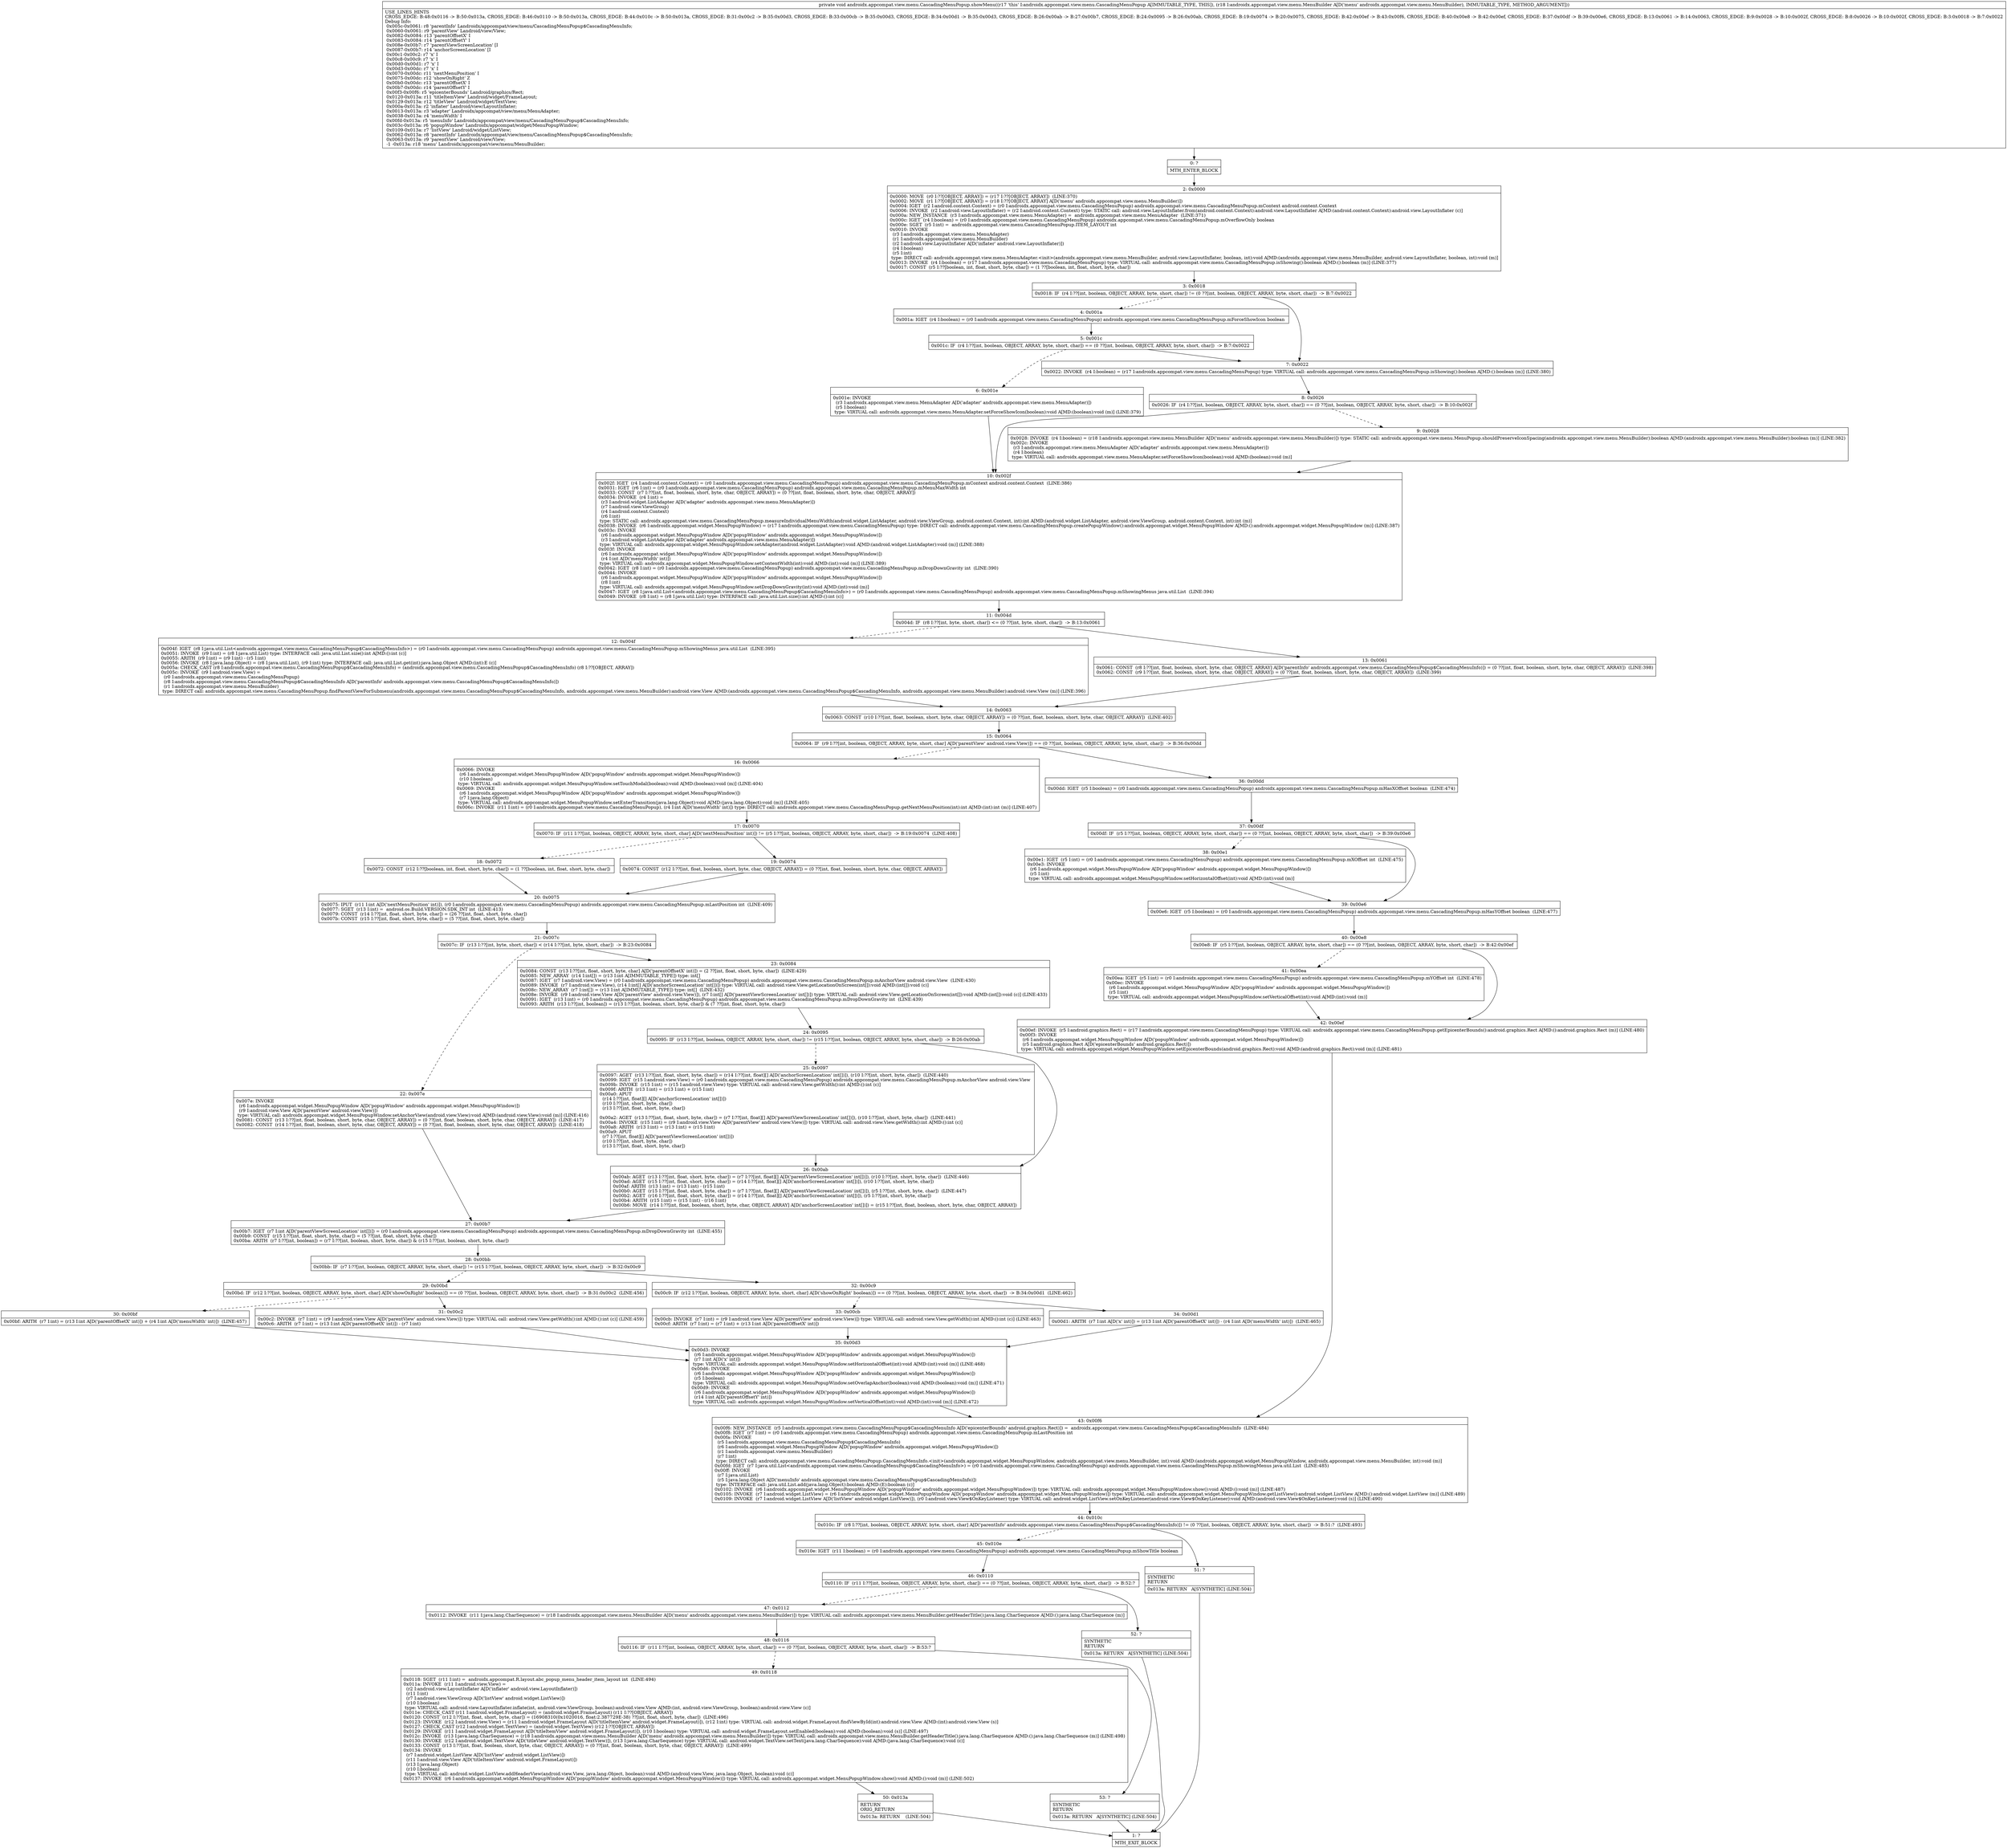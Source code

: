 digraph "CFG forandroidx.appcompat.view.menu.CascadingMenuPopup.showMenu(Landroidx\/appcompat\/view\/menu\/MenuBuilder;)V" {
Node_0 [shape=record,label="{0\:\ ?|MTH_ENTER_BLOCK\l}"];
Node_2 [shape=record,label="{2\:\ 0x0000|0x0000: MOVE  (r0 I:??[OBJECT, ARRAY]) = (r17 I:??[OBJECT, ARRAY])  (LINE:370)\l0x0002: MOVE  (r1 I:??[OBJECT, ARRAY]) = (r18 I:??[OBJECT, ARRAY] A[D('menu' androidx.appcompat.view.menu.MenuBuilder)]) \l0x0004: IGET  (r2 I:android.content.Context) = (r0 I:androidx.appcompat.view.menu.CascadingMenuPopup) androidx.appcompat.view.menu.CascadingMenuPopup.mContext android.content.Context \l0x0006: INVOKE  (r2 I:android.view.LayoutInflater) = (r2 I:android.content.Context) type: STATIC call: android.view.LayoutInflater.from(android.content.Context):android.view.LayoutInflater A[MD:(android.content.Context):android.view.LayoutInflater (c)]\l0x000a: NEW_INSTANCE  (r3 I:androidx.appcompat.view.menu.MenuAdapter) =  androidx.appcompat.view.menu.MenuAdapter  (LINE:371)\l0x000c: IGET  (r4 I:boolean) = (r0 I:androidx.appcompat.view.menu.CascadingMenuPopup) androidx.appcompat.view.menu.CascadingMenuPopup.mOverflowOnly boolean \l0x000e: SGET  (r5 I:int) =  androidx.appcompat.view.menu.CascadingMenuPopup.ITEM_LAYOUT int \l0x0010: INVOKE  \l  (r3 I:androidx.appcompat.view.menu.MenuAdapter)\l  (r1 I:androidx.appcompat.view.menu.MenuBuilder)\l  (r2 I:android.view.LayoutInflater A[D('inflater' android.view.LayoutInflater)])\l  (r4 I:boolean)\l  (r5 I:int)\l type: DIRECT call: androidx.appcompat.view.menu.MenuAdapter.\<init\>(androidx.appcompat.view.menu.MenuBuilder, android.view.LayoutInflater, boolean, int):void A[MD:(androidx.appcompat.view.menu.MenuBuilder, android.view.LayoutInflater, boolean, int):void (m)]\l0x0013: INVOKE  (r4 I:boolean) = (r17 I:androidx.appcompat.view.menu.CascadingMenuPopup) type: VIRTUAL call: androidx.appcompat.view.menu.CascadingMenuPopup.isShowing():boolean A[MD:():boolean (m)] (LINE:377)\l0x0017: CONST  (r5 I:??[boolean, int, float, short, byte, char]) = (1 ??[boolean, int, float, short, byte, char]) \l}"];
Node_3 [shape=record,label="{3\:\ 0x0018|0x0018: IF  (r4 I:??[int, boolean, OBJECT, ARRAY, byte, short, char]) != (0 ??[int, boolean, OBJECT, ARRAY, byte, short, char])  \-\> B:7:0x0022 \l}"];
Node_4 [shape=record,label="{4\:\ 0x001a|0x001a: IGET  (r4 I:boolean) = (r0 I:androidx.appcompat.view.menu.CascadingMenuPopup) androidx.appcompat.view.menu.CascadingMenuPopup.mForceShowIcon boolean \l}"];
Node_5 [shape=record,label="{5\:\ 0x001c|0x001c: IF  (r4 I:??[int, boolean, OBJECT, ARRAY, byte, short, char]) == (0 ??[int, boolean, OBJECT, ARRAY, byte, short, char])  \-\> B:7:0x0022 \l}"];
Node_6 [shape=record,label="{6\:\ 0x001e|0x001e: INVOKE  \l  (r3 I:androidx.appcompat.view.menu.MenuAdapter A[D('adapter' androidx.appcompat.view.menu.MenuAdapter)])\l  (r5 I:boolean)\l type: VIRTUAL call: androidx.appcompat.view.menu.MenuAdapter.setForceShowIcon(boolean):void A[MD:(boolean):void (m)] (LINE:379)\l}"];
Node_10 [shape=record,label="{10\:\ 0x002f|0x002f: IGET  (r4 I:android.content.Context) = (r0 I:androidx.appcompat.view.menu.CascadingMenuPopup) androidx.appcompat.view.menu.CascadingMenuPopup.mContext android.content.Context  (LINE:386)\l0x0031: IGET  (r6 I:int) = (r0 I:androidx.appcompat.view.menu.CascadingMenuPopup) androidx.appcompat.view.menu.CascadingMenuPopup.mMenuMaxWidth int \l0x0033: CONST  (r7 I:??[int, float, boolean, short, byte, char, OBJECT, ARRAY]) = (0 ??[int, float, boolean, short, byte, char, OBJECT, ARRAY]) \l0x0034: INVOKE  (r4 I:int) = \l  (r3 I:android.widget.ListAdapter A[D('adapter' androidx.appcompat.view.menu.MenuAdapter)])\l  (r7 I:android.view.ViewGroup)\l  (r4 I:android.content.Context)\l  (r6 I:int)\l type: STATIC call: androidx.appcompat.view.menu.CascadingMenuPopup.measureIndividualMenuWidth(android.widget.ListAdapter, android.view.ViewGroup, android.content.Context, int):int A[MD:(android.widget.ListAdapter, android.view.ViewGroup, android.content.Context, int):int (m)]\l0x0038: INVOKE  (r6 I:androidx.appcompat.widget.MenuPopupWindow) = (r17 I:androidx.appcompat.view.menu.CascadingMenuPopup) type: DIRECT call: androidx.appcompat.view.menu.CascadingMenuPopup.createPopupWindow():androidx.appcompat.widget.MenuPopupWindow A[MD:():androidx.appcompat.widget.MenuPopupWindow (m)] (LINE:387)\l0x003c: INVOKE  \l  (r6 I:androidx.appcompat.widget.MenuPopupWindow A[D('popupWindow' androidx.appcompat.widget.MenuPopupWindow)])\l  (r3 I:android.widget.ListAdapter A[D('adapter' androidx.appcompat.view.menu.MenuAdapter)])\l type: VIRTUAL call: androidx.appcompat.widget.MenuPopupWindow.setAdapter(android.widget.ListAdapter):void A[MD:(android.widget.ListAdapter):void (m)] (LINE:388)\l0x003f: INVOKE  \l  (r6 I:androidx.appcompat.widget.MenuPopupWindow A[D('popupWindow' androidx.appcompat.widget.MenuPopupWindow)])\l  (r4 I:int A[D('menuWidth' int)])\l type: VIRTUAL call: androidx.appcompat.widget.MenuPopupWindow.setContentWidth(int):void A[MD:(int):void (m)] (LINE:389)\l0x0042: IGET  (r8 I:int) = (r0 I:androidx.appcompat.view.menu.CascadingMenuPopup) androidx.appcompat.view.menu.CascadingMenuPopup.mDropDownGravity int  (LINE:390)\l0x0044: INVOKE  \l  (r6 I:androidx.appcompat.widget.MenuPopupWindow A[D('popupWindow' androidx.appcompat.widget.MenuPopupWindow)])\l  (r8 I:int)\l type: VIRTUAL call: androidx.appcompat.widget.MenuPopupWindow.setDropDownGravity(int):void A[MD:(int):void (m)]\l0x0047: IGET  (r8 I:java.util.List\<androidx.appcompat.view.menu.CascadingMenuPopup$CascadingMenuInfo\>) = (r0 I:androidx.appcompat.view.menu.CascadingMenuPopup) androidx.appcompat.view.menu.CascadingMenuPopup.mShowingMenus java.util.List  (LINE:394)\l0x0049: INVOKE  (r8 I:int) = (r8 I:java.util.List) type: INTERFACE call: java.util.List.size():int A[MD:():int (c)]\l}"];
Node_11 [shape=record,label="{11\:\ 0x004d|0x004d: IF  (r8 I:??[int, byte, short, char]) \<= (0 ??[int, byte, short, char])  \-\> B:13:0x0061 \l}"];
Node_12 [shape=record,label="{12\:\ 0x004f|0x004f: IGET  (r8 I:java.util.List\<androidx.appcompat.view.menu.CascadingMenuPopup$CascadingMenuInfo\>) = (r0 I:androidx.appcompat.view.menu.CascadingMenuPopup) androidx.appcompat.view.menu.CascadingMenuPopup.mShowingMenus java.util.List  (LINE:395)\l0x0051: INVOKE  (r9 I:int) = (r8 I:java.util.List) type: INTERFACE call: java.util.List.size():int A[MD:():int (c)]\l0x0055: ARITH  (r9 I:int) = (r9 I:int) \- (r5 I:int) \l0x0056: INVOKE  (r8 I:java.lang.Object) = (r8 I:java.util.List), (r9 I:int) type: INTERFACE call: java.util.List.get(int):java.lang.Object A[MD:(int):E (c)]\l0x005a: CHECK_CAST (r8 I:androidx.appcompat.view.menu.CascadingMenuPopup$CascadingMenuInfo) = (androidx.appcompat.view.menu.CascadingMenuPopup$CascadingMenuInfo) (r8 I:??[OBJECT, ARRAY]) \l0x005c: INVOKE  (r9 I:android.view.View) = \l  (r0 I:androidx.appcompat.view.menu.CascadingMenuPopup)\l  (r8 I:androidx.appcompat.view.menu.CascadingMenuPopup$CascadingMenuInfo A[D('parentInfo' androidx.appcompat.view.menu.CascadingMenuPopup$CascadingMenuInfo)])\l  (r1 I:androidx.appcompat.view.menu.MenuBuilder)\l type: DIRECT call: androidx.appcompat.view.menu.CascadingMenuPopup.findParentViewForSubmenu(androidx.appcompat.view.menu.CascadingMenuPopup$CascadingMenuInfo, androidx.appcompat.view.menu.MenuBuilder):android.view.View A[MD:(androidx.appcompat.view.menu.CascadingMenuPopup$CascadingMenuInfo, androidx.appcompat.view.menu.MenuBuilder):android.view.View (m)] (LINE:396)\l}"];
Node_14 [shape=record,label="{14\:\ 0x0063|0x0063: CONST  (r10 I:??[int, float, boolean, short, byte, char, OBJECT, ARRAY]) = (0 ??[int, float, boolean, short, byte, char, OBJECT, ARRAY])  (LINE:402)\l}"];
Node_15 [shape=record,label="{15\:\ 0x0064|0x0064: IF  (r9 I:??[int, boolean, OBJECT, ARRAY, byte, short, char] A[D('parentView' android.view.View)]) == (0 ??[int, boolean, OBJECT, ARRAY, byte, short, char])  \-\> B:36:0x00dd \l}"];
Node_16 [shape=record,label="{16\:\ 0x0066|0x0066: INVOKE  \l  (r6 I:androidx.appcompat.widget.MenuPopupWindow A[D('popupWindow' androidx.appcompat.widget.MenuPopupWindow)])\l  (r10 I:boolean)\l type: VIRTUAL call: androidx.appcompat.widget.MenuPopupWindow.setTouchModal(boolean):void A[MD:(boolean):void (m)] (LINE:404)\l0x0069: INVOKE  \l  (r6 I:androidx.appcompat.widget.MenuPopupWindow A[D('popupWindow' androidx.appcompat.widget.MenuPopupWindow)])\l  (r7 I:java.lang.Object)\l type: VIRTUAL call: androidx.appcompat.widget.MenuPopupWindow.setEnterTransition(java.lang.Object):void A[MD:(java.lang.Object):void (m)] (LINE:405)\l0x006c: INVOKE  (r11 I:int) = (r0 I:androidx.appcompat.view.menu.CascadingMenuPopup), (r4 I:int A[D('menuWidth' int)]) type: DIRECT call: androidx.appcompat.view.menu.CascadingMenuPopup.getNextMenuPosition(int):int A[MD:(int):int (m)] (LINE:407)\l}"];
Node_17 [shape=record,label="{17\:\ 0x0070|0x0070: IF  (r11 I:??[int, boolean, OBJECT, ARRAY, byte, short, char] A[D('nextMenuPosition' int)]) != (r5 I:??[int, boolean, OBJECT, ARRAY, byte, short, char])  \-\> B:19:0x0074  (LINE:408)\l}"];
Node_18 [shape=record,label="{18\:\ 0x0072|0x0072: CONST  (r12 I:??[boolean, int, float, short, byte, char]) = (1 ??[boolean, int, float, short, byte, char]) \l}"];
Node_20 [shape=record,label="{20\:\ 0x0075|0x0075: IPUT  (r11 I:int A[D('nextMenuPosition' int)]), (r0 I:androidx.appcompat.view.menu.CascadingMenuPopup) androidx.appcompat.view.menu.CascadingMenuPopup.mLastPosition int  (LINE:409)\l0x0077: SGET  (r13 I:int) =  android.os.Build.VERSION.SDK_INT int  (LINE:413)\l0x0079: CONST  (r14 I:??[int, float, short, byte, char]) = (26 ??[int, float, short, byte, char]) \l0x007b: CONST  (r15 I:??[int, float, short, byte, char]) = (5 ??[int, float, short, byte, char]) \l}"];
Node_21 [shape=record,label="{21\:\ 0x007c|0x007c: IF  (r13 I:??[int, byte, short, char]) \< (r14 I:??[int, byte, short, char])  \-\> B:23:0x0084 \l}"];
Node_22 [shape=record,label="{22\:\ 0x007e|0x007e: INVOKE  \l  (r6 I:androidx.appcompat.widget.MenuPopupWindow A[D('popupWindow' androidx.appcompat.widget.MenuPopupWindow)])\l  (r9 I:android.view.View A[D('parentView' android.view.View)])\l type: VIRTUAL call: androidx.appcompat.widget.MenuPopupWindow.setAnchorView(android.view.View):void A[MD:(android.view.View):void (m)] (LINE:416)\l0x0081: CONST  (r13 I:??[int, float, boolean, short, byte, char, OBJECT, ARRAY]) = (0 ??[int, float, boolean, short, byte, char, OBJECT, ARRAY])  (LINE:417)\l0x0082: CONST  (r14 I:??[int, float, boolean, short, byte, char, OBJECT, ARRAY]) = (0 ??[int, float, boolean, short, byte, char, OBJECT, ARRAY])  (LINE:418)\l}"];
Node_27 [shape=record,label="{27\:\ 0x00b7|0x00b7: IGET  (r7 I:int A[D('parentViewScreenLocation' int[])]) = (r0 I:androidx.appcompat.view.menu.CascadingMenuPopup) androidx.appcompat.view.menu.CascadingMenuPopup.mDropDownGravity int  (LINE:455)\l0x00b9: CONST  (r15 I:??[int, float, short, byte, char]) = (5 ??[int, float, short, byte, char]) \l0x00ba: ARITH  (r7 I:??[int, boolean]) = (r7 I:??[int, boolean, short, byte, char]) & (r15 I:??[int, boolean, short, byte, char]) \l}"];
Node_28 [shape=record,label="{28\:\ 0x00bb|0x00bb: IF  (r7 I:??[int, boolean, OBJECT, ARRAY, byte, short, char]) != (r15 I:??[int, boolean, OBJECT, ARRAY, byte, short, char])  \-\> B:32:0x00c9 \l}"];
Node_29 [shape=record,label="{29\:\ 0x00bd|0x00bd: IF  (r12 I:??[int, boolean, OBJECT, ARRAY, byte, short, char] A[D('showOnRight' boolean)]) == (0 ??[int, boolean, OBJECT, ARRAY, byte, short, char])  \-\> B:31:0x00c2  (LINE:456)\l}"];
Node_30 [shape=record,label="{30\:\ 0x00bf|0x00bf: ARITH  (r7 I:int) = (r13 I:int A[D('parentOffsetX' int)]) + (r4 I:int A[D('menuWidth' int)])  (LINE:457)\l}"];
Node_35 [shape=record,label="{35\:\ 0x00d3|0x00d3: INVOKE  \l  (r6 I:androidx.appcompat.widget.MenuPopupWindow A[D('popupWindow' androidx.appcompat.widget.MenuPopupWindow)])\l  (r7 I:int A[D('x' int)])\l type: VIRTUAL call: androidx.appcompat.widget.MenuPopupWindow.setHorizontalOffset(int):void A[MD:(int):void (m)] (LINE:468)\l0x00d6: INVOKE  \l  (r6 I:androidx.appcompat.widget.MenuPopupWindow A[D('popupWindow' androidx.appcompat.widget.MenuPopupWindow)])\l  (r5 I:boolean)\l type: VIRTUAL call: androidx.appcompat.widget.MenuPopupWindow.setOverlapAnchor(boolean):void A[MD:(boolean):void (m)] (LINE:471)\l0x00d9: INVOKE  \l  (r6 I:androidx.appcompat.widget.MenuPopupWindow A[D('popupWindow' androidx.appcompat.widget.MenuPopupWindow)])\l  (r14 I:int A[D('parentOffsetY' int)])\l type: VIRTUAL call: androidx.appcompat.widget.MenuPopupWindow.setVerticalOffset(int):void A[MD:(int):void (m)] (LINE:472)\l}"];
Node_43 [shape=record,label="{43\:\ 0x00f6|0x00f6: NEW_INSTANCE  (r5 I:androidx.appcompat.view.menu.CascadingMenuPopup$CascadingMenuInfo A[D('epicenterBounds' android.graphics.Rect)]) =  androidx.appcompat.view.menu.CascadingMenuPopup$CascadingMenuInfo  (LINE:484)\l0x00f8: IGET  (r7 I:int) = (r0 I:androidx.appcompat.view.menu.CascadingMenuPopup) androidx.appcompat.view.menu.CascadingMenuPopup.mLastPosition int \l0x00fa: INVOKE  \l  (r5 I:androidx.appcompat.view.menu.CascadingMenuPopup$CascadingMenuInfo)\l  (r6 I:androidx.appcompat.widget.MenuPopupWindow A[D('popupWindow' androidx.appcompat.widget.MenuPopupWindow)])\l  (r1 I:androidx.appcompat.view.menu.MenuBuilder)\l  (r7 I:int)\l type: DIRECT call: androidx.appcompat.view.menu.CascadingMenuPopup.CascadingMenuInfo.\<init\>(androidx.appcompat.widget.MenuPopupWindow, androidx.appcompat.view.menu.MenuBuilder, int):void A[MD:(androidx.appcompat.widget.MenuPopupWindow, androidx.appcompat.view.menu.MenuBuilder, int):void (m)]\l0x00fd: IGET  (r7 I:java.util.List\<androidx.appcompat.view.menu.CascadingMenuPopup$CascadingMenuInfo\>) = (r0 I:androidx.appcompat.view.menu.CascadingMenuPopup) androidx.appcompat.view.menu.CascadingMenuPopup.mShowingMenus java.util.List  (LINE:485)\l0x00ff: INVOKE  \l  (r7 I:java.util.List)\l  (r5 I:java.lang.Object A[D('menuInfo' androidx.appcompat.view.menu.CascadingMenuPopup$CascadingMenuInfo)])\l type: INTERFACE call: java.util.List.add(java.lang.Object):boolean A[MD:(E):boolean (c)]\l0x0102: INVOKE  (r6 I:androidx.appcompat.widget.MenuPopupWindow A[D('popupWindow' androidx.appcompat.widget.MenuPopupWindow)]) type: VIRTUAL call: androidx.appcompat.widget.MenuPopupWindow.show():void A[MD:():void (m)] (LINE:487)\l0x0105: INVOKE  (r7 I:android.widget.ListView) = (r6 I:androidx.appcompat.widget.MenuPopupWindow A[D('popupWindow' androidx.appcompat.widget.MenuPopupWindow)]) type: VIRTUAL call: androidx.appcompat.widget.MenuPopupWindow.getListView():android.widget.ListView A[MD:():android.widget.ListView (m)] (LINE:489)\l0x0109: INVOKE  (r7 I:android.widget.ListView A[D('listView' android.widget.ListView)]), (r0 I:android.view.View$OnKeyListener) type: VIRTUAL call: android.widget.ListView.setOnKeyListener(android.view.View$OnKeyListener):void A[MD:(android.view.View$OnKeyListener):void (s)] (LINE:490)\l}"];
Node_44 [shape=record,label="{44\:\ 0x010c|0x010c: IF  (r8 I:??[int, boolean, OBJECT, ARRAY, byte, short, char] A[D('parentInfo' androidx.appcompat.view.menu.CascadingMenuPopup$CascadingMenuInfo)]) != (0 ??[int, boolean, OBJECT, ARRAY, byte, short, char])  \-\> B:51:?  (LINE:493)\l}"];
Node_45 [shape=record,label="{45\:\ 0x010e|0x010e: IGET  (r11 I:boolean) = (r0 I:androidx.appcompat.view.menu.CascadingMenuPopup) androidx.appcompat.view.menu.CascadingMenuPopup.mShowTitle boolean \l}"];
Node_46 [shape=record,label="{46\:\ 0x0110|0x0110: IF  (r11 I:??[int, boolean, OBJECT, ARRAY, byte, short, char]) == (0 ??[int, boolean, OBJECT, ARRAY, byte, short, char])  \-\> B:52:? \l}"];
Node_47 [shape=record,label="{47\:\ 0x0112|0x0112: INVOKE  (r11 I:java.lang.CharSequence) = (r18 I:androidx.appcompat.view.menu.MenuBuilder A[D('menu' androidx.appcompat.view.menu.MenuBuilder)]) type: VIRTUAL call: androidx.appcompat.view.menu.MenuBuilder.getHeaderTitle():java.lang.CharSequence A[MD:():java.lang.CharSequence (m)]\l}"];
Node_48 [shape=record,label="{48\:\ 0x0116|0x0116: IF  (r11 I:??[int, boolean, OBJECT, ARRAY, byte, short, char]) == (0 ??[int, boolean, OBJECT, ARRAY, byte, short, char])  \-\> B:53:? \l}"];
Node_49 [shape=record,label="{49\:\ 0x0118|0x0118: SGET  (r11 I:int) =  androidx.appcompat.R.layout.abc_popup_menu_header_item_layout int  (LINE:494)\l0x011a: INVOKE  (r11 I:android.view.View) = \l  (r2 I:android.view.LayoutInflater A[D('inflater' android.view.LayoutInflater)])\l  (r11 I:int)\l  (r7 I:android.view.ViewGroup A[D('listView' android.widget.ListView)])\l  (r10 I:boolean)\l type: VIRTUAL call: android.view.LayoutInflater.inflate(int, android.view.ViewGroup, boolean):android.view.View A[MD:(int, android.view.ViewGroup, boolean):android.view.View (c)]\l0x011e: CHECK_CAST (r11 I:android.widget.FrameLayout) = (android.widget.FrameLayout) (r11 I:??[OBJECT, ARRAY]) \l0x0120: CONST  (r12 I:??[int, float, short, byte, char]) = (16908310(0x1020016, float:2.387729E\-38) ??[int, float, short, byte, char])  (LINE:496)\l0x0123: INVOKE  (r12 I:android.view.View) = (r11 I:android.widget.FrameLayout A[D('titleItemView' android.widget.FrameLayout)]), (r12 I:int) type: VIRTUAL call: android.widget.FrameLayout.findViewById(int):android.view.View A[MD:(int):android.view.View (s)]\l0x0127: CHECK_CAST (r12 I:android.widget.TextView) = (android.widget.TextView) (r12 I:??[OBJECT, ARRAY]) \l0x0129: INVOKE  (r11 I:android.widget.FrameLayout A[D('titleItemView' android.widget.FrameLayout)]), (r10 I:boolean) type: VIRTUAL call: android.widget.FrameLayout.setEnabled(boolean):void A[MD:(boolean):void (s)] (LINE:497)\l0x012c: INVOKE  (r13 I:java.lang.CharSequence) = (r18 I:androidx.appcompat.view.menu.MenuBuilder A[D('menu' androidx.appcompat.view.menu.MenuBuilder)]) type: VIRTUAL call: androidx.appcompat.view.menu.MenuBuilder.getHeaderTitle():java.lang.CharSequence A[MD:():java.lang.CharSequence (m)] (LINE:498)\l0x0130: INVOKE  (r12 I:android.widget.TextView A[D('titleView' android.widget.TextView)]), (r13 I:java.lang.CharSequence) type: VIRTUAL call: android.widget.TextView.setText(java.lang.CharSequence):void A[MD:(java.lang.CharSequence):void (c)]\l0x0133: CONST  (r13 I:??[int, float, boolean, short, byte, char, OBJECT, ARRAY]) = (0 ??[int, float, boolean, short, byte, char, OBJECT, ARRAY])  (LINE:499)\l0x0134: INVOKE  \l  (r7 I:android.widget.ListView A[D('listView' android.widget.ListView)])\l  (r11 I:android.view.View A[D('titleItemView' android.widget.FrameLayout)])\l  (r13 I:java.lang.Object)\l  (r10 I:boolean)\l type: VIRTUAL call: android.widget.ListView.addHeaderView(android.view.View, java.lang.Object, boolean):void A[MD:(android.view.View, java.lang.Object, boolean):void (c)]\l0x0137: INVOKE  (r6 I:androidx.appcompat.widget.MenuPopupWindow A[D('popupWindow' androidx.appcompat.widget.MenuPopupWindow)]) type: VIRTUAL call: androidx.appcompat.widget.MenuPopupWindow.show():void A[MD:():void (m)] (LINE:502)\l}"];
Node_50 [shape=record,label="{50\:\ 0x013a|RETURN\lORIG_RETURN\l|0x013a: RETURN    (LINE:504)\l}"];
Node_1 [shape=record,label="{1\:\ ?|MTH_EXIT_BLOCK\l}"];
Node_53 [shape=record,label="{53\:\ ?|SYNTHETIC\lRETURN\l|0x013a: RETURN   A[SYNTHETIC] (LINE:504)\l}"];
Node_52 [shape=record,label="{52\:\ ?|SYNTHETIC\lRETURN\l|0x013a: RETURN   A[SYNTHETIC] (LINE:504)\l}"];
Node_51 [shape=record,label="{51\:\ ?|SYNTHETIC\lRETURN\l|0x013a: RETURN   A[SYNTHETIC] (LINE:504)\l}"];
Node_31 [shape=record,label="{31\:\ 0x00c2|0x00c2: INVOKE  (r7 I:int) = (r9 I:android.view.View A[D('parentView' android.view.View)]) type: VIRTUAL call: android.view.View.getWidth():int A[MD:():int (c)] (LINE:459)\l0x00c6: ARITH  (r7 I:int) = (r13 I:int A[D('parentOffsetX' int)]) \- (r7 I:int) \l}"];
Node_32 [shape=record,label="{32\:\ 0x00c9|0x00c9: IF  (r12 I:??[int, boolean, OBJECT, ARRAY, byte, short, char] A[D('showOnRight' boolean)]) == (0 ??[int, boolean, OBJECT, ARRAY, byte, short, char])  \-\> B:34:0x00d1  (LINE:462)\l}"];
Node_33 [shape=record,label="{33\:\ 0x00cb|0x00cb: INVOKE  (r7 I:int) = (r9 I:android.view.View A[D('parentView' android.view.View)]) type: VIRTUAL call: android.view.View.getWidth():int A[MD:():int (c)] (LINE:463)\l0x00cf: ARITH  (r7 I:int) = (r7 I:int) + (r13 I:int A[D('parentOffsetX' int)]) \l}"];
Node_34 [shape=record,label="{34\:\ 0x00d1|0x00d1: ARITH  (r7 I:int A[D('x' int)]) = (r13 I:int A[D('parentOffsetX' int)]) \- (r4 I:int A[D('menuWidth' int)])  (LINE:465)\l}"];
Node_23 [shape=record,label="{23\:\ 0x0084|0x0084: CONST  (r13 I:??[int, float, short, byte, char] A[D('parentOffsetX' int)]) = (2 ??[int, float, short, byte, char])  (LINE:429)\l0x0085: NEW_ARRAY  (r14 I:int[]) = (r13 I:int A[IMMUTABLE_TYPE]) type: int[] \l0x0087: IGET  (r7 I:android.view.View) = (r0 I:androidx.appcompat.view.menu.CascadingMenuPopup) androidx.appcompat.view.menu.CascadingMenuPopup.mAnchorView android.view.View  (LINE:430)\l0x0089: INVOKE  (r7 I:android.view.View), (r14 I:int[] A[D('anchorScreenLocation' int[])]) type: VIRTUAL call: android.view.View.getLocationOnScreen(int[]):void A[MD:(int[]):void (c)]\l0x008c: NEW_ARRAY  (r7 I:int[]) = (r13 I:int A[IMMUTABLE_TYPE]) type: int[]  (LINE:432)\l0x008e: INVOKE  (r9 I:android.view.View A[D('parentView' android.view.View)]), (r7 I:int[] A[D('parentViewScreenLocation' int[])]) type: VIRTUAL call: android.view.View.getLocationOnScreen(int[]):void A[MD:(int[]):void (c)] (LINE:433)\l0x0091: IGET  (r13 I:int) = (r0 I:androidx.appcompat.view.menu.CascadingMenuPopup) androidx.appcompat.view.menu.CascadingMenuPopup.mDropDownGravity int  (LINE:439)\l0x0093: ARITH  (r13 I:??[int, boolean]) = (r13 I:??[int, boolean, short, byte, char]) & (7 ??[int, float, short, byte, char]) \l}"];
Node_24 [shape=record,label="{24\:\ 0x0095|0x0095: IF  (r13 I:??[int, boolean, OBJECT, ARRAY, byte, short, char]) != (r15 I:??[int, boolean, OBJECT, ARRAY, byte, short, char])  \-\> B:26:0x00ab \l}"];
Node_25 [shape=record,label="{25\:\ 0x0097|0x0097: AGET  (r13 I:??[int, float, short, byte, char]) = (r14 I:??[int, float][] A[D('anchorScreenLocation' int[])]), (r10 I:??[int, short, byte, char])  (LINE:440)\l0x0099: IGET  (r15 I:android.view.View) = (r0 I:androidx.appcompat.view.menu.CascadingMenuPopup) androidx.appcompat.view.menu.CascadingMenuPopup.mAnchorView android.view.View \l0x009b: INVOKE  (r15 I:int) = (r15 I:android.view.View) type: VIRTUAL call: android.view.View.getWidth():int A[MD:():int (c)]\l0x009f: ARITH  (r13 I:int) = (r13 I:int) + (r15 I:int) \l0x00a0: APUT  \l  (r14 I:??[int, float][] A[D('anchorScreenLocation' int[])])\l  (r10 I:??[int, short, byte, char])\l  (r13 I:??[int, float, short, byte, char])\l \l0x00a2: AGET  (r13 I:??[int, float, short, byte, char]) = (r7 I:??[int, float][] A[D('parentViewScreenLocation' int[])]), (r10 I:??[int, short, byte, char])  (LINE:441)\l0x00a4: INVOKE  (r15 I:int) = (r9 I:android.view.View A[D('parentView' android.view.View)]) type: VIRTUAL call: android.view.View.getWidth():int A[MD:():int (c)]\l0x00a8: ARITH  (r13 I:int) = (r13 I:int) + (r15 I:int) \l0x00a9: APUT  \l  (r7 I:??[int, float][] A[D('parentViewScreenLocation' int[])])\l  (r10 I:??[int, short, byte, char])\l  (r13 I:??[int, float, short, byte, char])\l \l}"];
Node_26 [shape=record,label="{26\:\ 0x00ab|0x00ab: AGET  (r13 I:??[int, float, short, byte, char]) = (r7 I:??[int, float][] A[D('parentViewScreenLocation' int[])]), (r10 I:??[int, short, byte, char])  (LINE:446)\l0x00ad: AGET  (r15 I:??[int, float, short, byte, char]) = (r14 I:??[int, float][] A[D('anchorScreenLocation' int[])]), (r10 I:??[int, short, byte, char]) \l0x00af: ARITH  (r13 I:int) = (r13 I:int) \- (r15 I:int) \l0x00b0: AGET  (r15 I:??[int, float, short, byte, char]) = (r7 I:??[int, float][] A[D('parentViewScreenLocation' int[])]), (r5 I:??[int, short, byte, char])  (LINE:447)\l0x00b2: AGET  (r16 I:??[int, float, short, byte, char]) = (r14 I:??[int, float][] A[D('anchorScreenLocation' int[])]), (r5 I:??[int, short, byte, char]) \l0x00b4: ARITH  (r15 I:int) = (r15 I:int) \- (r16 I:int) \l0x00b6: MOVE  (r14 I:??[int, float, boolean, short, byte, char, OBJECT, ARRAY] A[D('anchorScreenLocation' int[])]) = (r15 I:??[int, float, boolean, short, byte, char, OBJECT, ARRAY]) \l}"];
Node_19 [shape=record,label="{19\:\ 0x0074|0x0074: CONST  (r12 I:??[int, float, boolean, short, byte, char, OBJECT, ARRAY]) = (0 ??[int, float, boolean, short, byte, char, OBJECT, ARRAY]) \l}"];
Node_36 [shape=record,label="{36\:\ 0x00dd|0x00dd: IGET  (r5 I:boolean) = (r0 I:androidx.appcompat.view.menu.CascadingMenuPopup) androidx.appcompat.view.menu.CascadingMenuPopup.mHasXOffset boolean  (LINE:474)\l}"];
Node_37 [shape=record,label="{37\:\ 0x00df|0x00df: IF  (r5 I:??[int, boolean, OBJECT, ARRAY, byte, short, char]) == (0 ??[int, boolean, OBJECT, ARRAY, byte, short, char])  \-\> B:39:0x00e6 \l}"];
Node_38 [shape=record,label="{38\:\ 0x00e1|0x00e1: IGET  (r5 I:int) = (r0 I:androidx.appcompat.view.menu.CascadingMenuPopup) androidx.appcompat.view.menu.CascadingMenuPopup.mXOffset int  (LINE:475)\l0x00e3: INVOKE  \l  (r6 I:androidx.appcompat.widget.MenuPopupWindow A[D('popupWindow' androidx.appcompat.widget.MenuPopupWindow)])\l  (r5 I:int)\l type: VIRTUAL call: androidx.appcompat.widget.MenuPopupWindow.setHorizontalOffset(int):void A[MD:(int):void (m)]\l}"];
Node_39 [shape=record,label="{39\:\ 0x00e6|0x00e6: IGET  (r5 I:boolean) = (r0 I:androidx.appcompat.view.menu.CascadingMenuPopup) androidx.appcompat.view.menu.CascadingMenuPopup.mHasYOffset boolean  (LINE:477)\l}"];
Node_40 [shape=record,label="{40\:\ 0x00e8|0x00e8: IF  (r5 I:??[int, boolean, OBJECT, ARRAY, byte, short, char]) == (0 ??[int, boolean, OBJECT, ARRAY, byte, short, char])  \-\> B:42:0x00ef \l}"];
Node_41 [shape=record,label="{41\:\ 0x00ea|0x00ea: IGET  (r5 I:int) = (r0 I:androidx.appcompat.view.menu.CascadingMenuPopup) androidx.appcompat.view.menu.CascadingMenuPopup.mYOffset int  (LINE:478)\l0x00ec: INVOKE  \l  (r6 I:androidx.appcompat.widget.MenuPopupWindow A[D('popupWindow' androidx.appcompat.widget.MenuPopupWindow)])\l  (r5 I:int)\l type: VIRTUAL call: androidx.appcompat.widget.MenuPopupWindow.setVerticalOffset(int):void A[MD:(int):void (m)]\l}"];
Node_42 [shape=record,label="{42\:\ 0x00ef|0x00ef: INVOKE  (r5 I:android.graphics.Rect) = (r17 I:androidx.appcompat.view.menu.CascadingMenuPopup) type: VIRTUAL call: androidx.appcompat.view.menu.CascadingMenuPopup.getEpicenterBounds():android.graphics.Rect A[MD:():android.graphics.Rect (m)] (LINE:480)\l0x00f3: INVOKE  \l  (r6 I:androidx.appcompat.widget.MenuPopupWindow A[D('popupWindow' androidx.appcompat.widget.MenuPopupWindow)])\l  (r5 I:android.graphics.Rect A[D('epicenterBounds' android.graphics.Rect)])\l type: VIRTUAL call: androidx.appcompat.widget.MenuPopupWindow.setEpicenterBounds(android.graphics.Rect):void A[MD:(android.graphics.Rect):void (m)] (LINE:481)\l}"];
Node_13 [shape=record,label="{13\:\ 0x0061|0x0061: CONST  (r8 I:??[int, float, boolean, short, byte, char, OBJECT, ARRAY] A[D('parentInfo' androidx.appcompat.view.menu.CascadingMenuPopup$CascadingMenuInfo)]) = (0 ??[int, float, boolean, short, byte, char, OBJECT, ARRAY])  (LINE:398)\l0x0062: CONST  (r9 I:??[int, float, boolean, short, byte, char, OBJECT, ARRAY]) = (0 ??[int, float, boolean, short, byte, char, OBJECT, ARRAY])  (LINE:399)\l}"];
Node_7 [shape=record,label="{7\:\ 0x0022|0x0022: INVOKE  (r4 I:boolean) = (r17 I:androidx.appcompat.view.menu.CascadingMenuPopup) type: VIRTUAL call: androidx.appcompat.view.menu.CascadingMenuPopup.isShowing():boolean A[MD:():boolean (m)] (LINE:380)\l}"];
Node_8 [shape=record,label="{8\:\ 0x0026|0x0026: IF  (r4 I:??[int, boolean, OBJECT, ARRAY, byte, short, char]) == (0 ??[int, boolean, OBJECT, ARRAY, byte, short, char])  \-\> B:10:0x002f \l}"];
Node_9 [shape=record,label="{9\:\ 0x0028|0x0028: INVOKE  (r4 I:boolean) = (r18 I:androidx.appcompat.view.menu.MenuBuilder A[D('menu' androidx.appcompat.view.menu.MenuBuilder)]) type: STATIC call: androidx.appcompat.view.menu.MenuPopup.shouldPreserveIconSpacing(androidx.appcompat.view.menu.MenuBuilder):boolean A[MD:(androidx.appcompat.view.menu.MenuBuilder):boolean (m)] (LINE:382)\l0x002c: INVOKE  \l  (r3 I:androidx.appcompat.view.menu.MenuAdapter A[D('adapter' androidx.appcompat.view.menu.MenuAdapter)])\l  (r4 I:boolean)\l type: VIRTUAL call: androidx.appcompat.view.menu.MenuAdapter.setForceShowIcon(boolean):void A[MD:(boolean):void (m)]\l}"];
MethodNode[shape=record,label="{private void androidx.appcompat.view.menu.CascadingMenuPopup.showMenu((r17 'this' I:androidx.appcompat.view.menu.CascadingMenuPopup A[IMMUTABLE_TYPE, THIS]), (r18 I:androidx.appcompat.view.menu.MenuBuilder A[D('menu' androidx.appcompat.view.menu.MenuBuilder), IMMUTABLE_TYPE, METHOD_ARGUMENT]))  | USE_LINES_HINTS\lCROSS_EDGE: B:48:0x0116 \-\> B:50:0x013a, CROSS_EDGE: B:46:0x0110 \-\> B:50:0x013a, CROSS_EDGE: B:44:0x010c \-\> B:50:0x013a, CROSS_EDGE: B:31:0x00c2 \-\> B:35:0x00d3, CROSS_EDGE: B:33:0x00cb \-\> B:35:0x00d3, CROSS_EDGE: B:34:0x00d1 \-\> B:35:0x00d3, CROSS_EDGE: B:26:0x00ab \-\> B:27:0x00b7, CROSS_EDGE: B:24:0x0095 \-\> B:26:0x00ab, CROSS_EDGE: B:19:0x0074 \-\> B:20:0x0075, CROSS_EDGE: B:42:0x00ef \-\> B:43:0x00f6, CROSS_EDGE: B:40:0x00e8 \-\> B:42:0x00ef, CROSS_EDGE: B:37:0x00df \-\> B:39:0x00e6, CROSS_EDGE: B:13:0x0061 \-\> B:14:0x0063, CROSS_EDGE: B:9:0x0028 \-\> B:10:0x002f, CROSS_EDGE: B:8:0x0026 \-\> B:10:0x002f, CROSS_EDGE: B:3:0x0018 \-\> B:7:0x0022\lDebug Info:\l  0x005c\-0x0061: r8 'parentInfo' Landroidx\/appcompat\/view\/menu\/CascadingMenuPopup$CascadingMenuInfo;\l  0x0060\-0x0061: r9 'parentView' Landroid\/view\/View;\l  0x0082\-0x0084: r13 'parentOffsetX' I\l  0x0083\-0x0084: r14 'parentOffsetY' I\l  0x008e\-0x00b7: r7 'parentViewScreenLocation' [I\l  0x0087\-0x00b7: r14 'anchorScreenLocation' [I\l  0x00c1\-0x00c2: r7 'x' I\l  0x00c8\-0x00c9: r7 'x' I\l  0x00d0\-0x00d1: r7 'x' I\l  0x00d3\-0x00dc: r7 'x' I\l  0x0070\-0x00dc: r11 'nextMenuPosition' I\l  0x0075\-0x00dc: r12 'showOnRight' Z\l  0x00b0\-0x00dc: r13 'parentOffsetX' I\l  0x00b7\-0x00dc: r14 'parentOffsetY' I\l  0x00f3\-0x00f6: r5 'epicenterBounds' Landroid\/graphics\/Rect;\l  0x0120\-0x013a: r11 'titleItemView' Landroid\/widget\/FrameLayout;\l  0x0129\-0x013a: r12 'titleView' Landroid\/widget\/TextView;\l  0x000a\-0x013a: r2 'inflater' Landroid\/view\/LayoutInflater;\l  0x0013\-0x013a: r3 'adapter' Landroidx\/appcompat\/view\/menu\/MenuAdapter;\l  0x0038\-0x013a: r4 'menuWidth' I\l  0x00fd\-0x013a: r5 'menuInfo' Landroidx\/appcompat\/view\/menu\/CascadingMenuPopup$CascadingMenuInfo;\l  0x003c\-0x013a: r6 'popupWindow' Landroidx\/appcompat\/widget\/MenuPopupWindow;\l  0x0109\-0x013a: r7 'listView' Landroid\/widget\/ListView;\l  0x0062\-0x013a: r8 'parentInfo' Landroidx\/appcompat\/view\/menu\/CascadingMenuPopup$CascadingMenuInfo;\l  0x0063\-0x013a: r9 'parentView' Landroid\/view\/View;\l  \-1 \-0x013a: r18 'menu' Landroidx\/appcompat\/view\/menu\/MenuBuilder;\l}"];
MethodNode -> Node_0;Node_0 -> Node_2;
Node_2 -> Node_3;
Node_3 -> Node_4[style=dashed];
Node_3 -> Node_7;
Node_4 -> Node_5;
Node_5 -> Node_6[style=dashed];
Node_5 -> Node_7;
Node_6 -> Node_10;
Node_10 -> Node_11;
Node_11 -> Node_12[style=dashed];
Node_11 -> Node_13;
Node_12 -> Node_14;
Node_14 -> Node_15;
Node_15 -> Node_16[style=dashed];
Node_15 -> Node_36;
Node_16 -> Node_17;
Node_17 -> Node_18[style=dashed];
Node_17 -> Node_19;
Node_18 -> Node_20;
Node_20 -> Node_21;
Node_21 -> Node_22[style=dashed];
Node_21 -> Node_23;
Node_22 -> Node_27;
Node_27 -> Node_28;
Node_28 -> Node_29[style=dashed];
Node_28 -> Node_32;
Node_29 -> Node_30[style=dashed];
Node_29 -> Node_31;
Node_30 -> Node_35;
Node_35 -> Node_43;
Node_43 -> Node_44;
Node_44 -> Node_45[style=dashed];
Node_44 -> Node_51;
Node_45 -> Node_46;
Node_46 -> Node_47[style=dashed];
Node_46 -> Node_52;
Node_47 -> Node_48;
Node_48 -> Node_49[style=dashed];
Node_48 -> Node_53;
Node_49 -> Node_50;
Node_50 -> Node_1;
Node_53 -> Node_1;
Node_52 -> Node_1;
Node_51 -> Node_1;
Node_31 -> Node_35;
Node_32 -> Node_33[style=dashed];
Node_32 -> Node_34;
Node_33 -> Node_35;
Node_34 -> Node_35;
Node_23 -> Node_24;
Node_24 -> Node_25[style=dashed];
Node_24 -> Node_26;
Node_25 -> Node_26;
Node_26 -> Node_27;
Node_19 -> Node_20;
Node_36 -> Node_37;
Node_37 -> Node_38[style=dashed];
Node_37 -> Node_39;
Node_38 -> Node_39;
Node_39 -> Node_40;
Node_40 -> Node_41[style=dashed];
Node_40 -> Node_42;
Node_41 -> Node_42;
Node_42 -> Node_43;
Node_13 -> Node_14;
Node_7 -> Node_8;
Node_8 -> Node_9[style=dashed];
Node_8 -> Node_10;
Node_9 -> Node_10;
}

